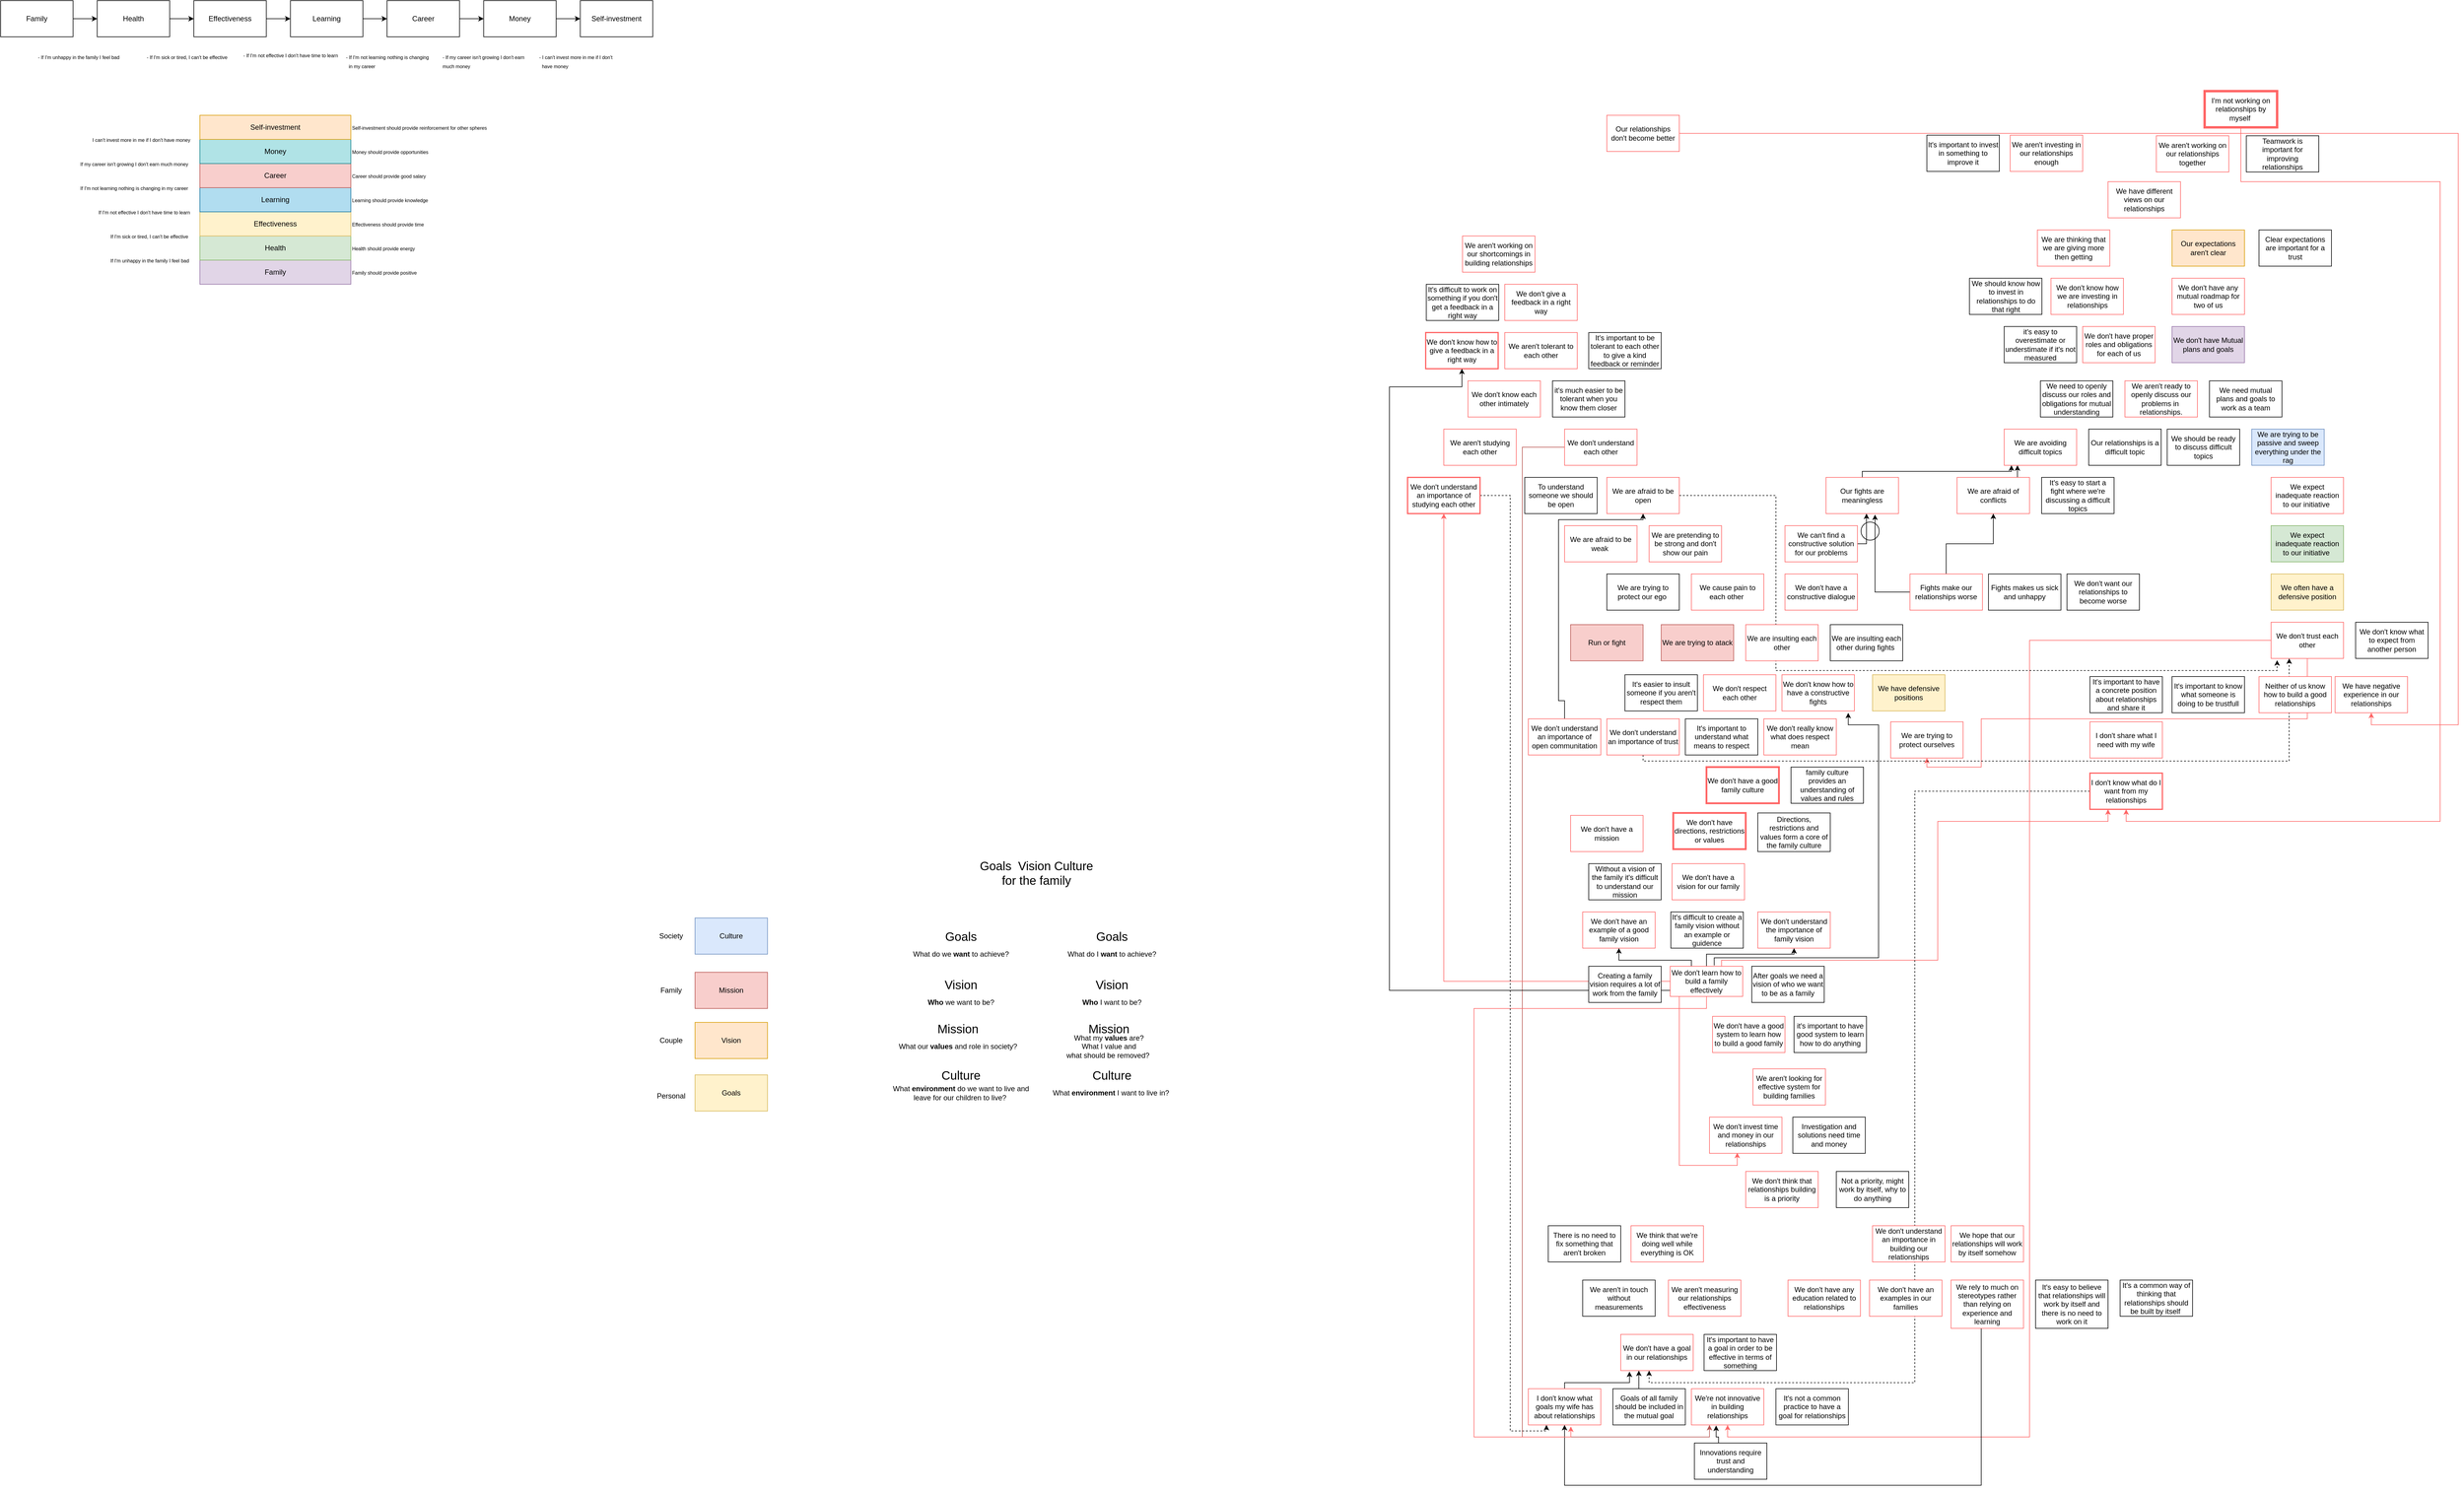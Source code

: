<mxfile version="14.3.0" type="github">
  <diagram id="DJ9-_ddOUYUHQFPEdcVO" name="Page-1">
    <mxGraphModel dx="813" dy="435" grid="1" gridSize="10" guides="1" tooltips="1" connect="1" arrows="1" fold="1" page="1" pageScale="1" pageWidth="850" pageHeight="1100" math="0" shadow="0">
      <root>
        <mxCell id="0" />
        <mxCell id="1" parent="0" />
        <mxCell id="LYr8p_JjXjSX1QbG3yEF-8" style="edgeStyle=orthogonalEdgeStyle;rounded=0;orthogonalLoop=1;jettySize=auto;html=1;entryX=0;entryY=0.5;entryDx=0;entryDy=0;" parent="1" source="LYr8p_JjXjSX1QbG3yEF-1" target="LYr8p_JjXjSX1QbG3yEF-2" edge="1">
          <mxGeometry relative="1" as="geometry" />
        </mxCell>
        <mxCell id="LYr8p_JjXjSX1QbG3yEF-1" value="Family" style="rounded=0;whiteSpace=wrap;html=1;" parent="1" vertex="1">
          <mxGeometry x="20" y="290" width="120" height="60" as="geometry" />
        </mxCell>
        <mxCell id="LYr8p_JjXjSX1QbG3yEF-9" style="edgeStyle=orthogonalEdgeStyle;rounded=0;orthogonalLoop=1;jettySize=auto;html=1;entryX=0;entryY=0.5;entryDx=0;entryDy=0;" parent="1" source="LYr8p_JjXjSX1QbG3yEF-2" target="LYr8p_JjXjSX1QbG3yEF-3" edge="1">
          <mxGeometry relative="1" as="geometry" />
        </mxCell>
        <mxCell id="LYr8p_JjXjSX1QbG3yEF-2" value="Health" style="rounded=0;whiteSpace=wrap;html=1;" parent="1" vertex="1">
          <mxGeometry x="180" y="290" width="120" height="60" as="geometry" />
        </mxCell>
        <mxCell id="LYr8p_JjXjSX1QbG3yEF-10" style="edgeStyle=orthogonalEdgeStyle;rounded=0;orthogonalLoop=1;jettySize=auto;html=1;entryX=0;entryY=0.5;entryDx=0;entryDy=0;" parent="1" source="LYr8p_JjXjSX1QbG3yEF-3" target="LYr8p_JjXjSX1QbG3yEF-4" edge="1">
          <mxGeometry relative="1" as="geometry" />
        </mxCell>
        <mxCell id="LYr8p_JjXjSX1QbG3yEF-3" value="Effectiveness" style="rounded=0;whiteSpace=wrap;html=1;" parent="1" vertex="1">
          <mxGeometry x="340" y="290" width="120" height="60" as="geometry" />
        </mxCell>
        <mxCell id="LYr8p_JjXjSX1QbG3yEF-11" style="edgeStyle=orthogonalEdgeStyle;rounded=0;orthogonalLoop=1;jettySize=auto;html=1;entryX=0;entryY=0.5;entryDx=0;entryDy=0;" parent="1" source="LYr8p_JjXjSX1QbG3yEF-4" target="LYr8p_JjXjSX1QbG3yEF-5" edge="1">
          <mxGeometry relative="1" as="geometry" />
        </mxCell>
        <mxCell id="LYr8p_JjXjSX1QbG3yEF-4" value="Learning" style="rounded=0;whiteSpace=wrap;html=1;" parent="1" vertex="1">
          <mxGeometry x="500" y="290" width="120" height="60" as="geometry" />
        </mxCell>
        <mxCell id="LYr8p_JjXjSX1QbG3yEF-12" style="edgeStyle=orthogonalEdgeStyle;rounded=0;orthogonalLoop=1;jettySize=auto;html=1;entryX=0;entryY=0.5;entryDx=0;entryDy=0;" parent="1" source="LYr8p_JjXjSX1QbG3yEF-5" target="LYr8p_JjXjSX1QbG3yEF-6" edge="1">
          <mxGeometry relative="1" as="geometry" />
        </mxCell>
        <mxCell id="LYr8p_JjXjSX1QbG3yEF-5" value="Career" style="rounded=0;whiteSpace=wrap;html=1;" parent="1" vertex="1">
          <mxGeometry x="660" y="290" width="120" height="60" as="geometry" />
        </mxCell>
        <mxCell id="LYr8p_JjXjSX1QbG3yEF-13" style="edgeStyle=orthogonalEdgeStyle;rounded=0;orthogonalLoop=1;jettySize=auto;html=1;entryX=0;entryY=0.5;entryDx=0;entryDy=0;" parent="1" source="LYr8p_JjXjSX1QbG3yEF-6" target="LYr8p_JjXjSX1QbG3yEF-7" edge="1">
          <mxGeometry relative="1" as="geometry" />
        </mxCell>
        <mxCell id="LYr8p_JjXjSX1QbG3yEF-6" value="Money" style="rounded=0;whiteSpace=wrap;html=1;" parent="1" vertex="1">
          <mxGeometry x="820" y="290" width="120" height="60" as="geometry" />
        </mxCell>
        <mxCell id="LYr8p_JjXjSX1QbG3yEF-7" value="Self-investment" style="rounded=0;whiteSpace=wrap;html=1;" parent="1" vertex="1">
          <mxGeometry x="980" y="290" width="120" height="60" as="geometry" />
        </mxCell>
        <mxCell id="LYr8p_JjXjSX1QbG3yEF-14" value="&lt;font style=&quot;font-size: 8px&quot;&gt;- If I&#39;m unhappy in the family I feel bad&lt;br&gt;&lt;br&gt;&lt;/font&gt;" style="text;html=1;align=left;verticalAlign=middle;resizable=0;points=[];autosize=1;" parent="1" vertex="1">
          <mxGeometry x="80" y="370" width="150" height="40" as="geometry" />
        </mxCell>
        <mxCell id="LYr8p_JjXjSX1QbG3yEF-15" value="&lt;font style=&quot;font-size: 8px&quot;&gt;- If I&#39;m sick or tired, I can&#39;t be effective&lt;br&gt;&lt;br&gt;&lt;/font&gt;" style="text;html=1;align=left;verticalAlign=middle;resizable=0;points=[];autosize=1;" parent="1" vertex="1">
          <mxGeometry x="260" y="370" width="150" height="40" as="geometry" />
        </mxCell>
        <mxCell id="LYr8p_JjXjSX1QbG3yEF-16" value="&lt;font style=&quot;font-size: 8px&quot;&gt;- If I&#39;m not effective I don&#39;t have time to learn&lt;br&gt;&lt;/font&gt;" style="text;html=1;align=left;verticalAlign=middle;resizable=0;points=[];autosize=1;" parent="1" vertex="1">
          <mxGeometry x="420" y="370" width="170" height="20" as="geometry" />
        </mxCell>
        <mxCell id="LYr8p_JjXjSX1QbG3yEF-17" value="&lt;font style=&quot;font-size: 8px&quot;&gt;- If I&#39;m not learning nothing is changing&lt;br&gt;&amp;nbsp; in my career&lt;br&gt;&lt;/font&gt;" style="text;html=1;align=left;verticalAlign=middle;resizable=0;points=[];autosize=1;" parent="1" vertex="1">
          <mxGeometry x="590" y="370" width="150" height="40" as="geometry" />
        </mxCell>
        <mxCell id="LYr8p_JjXjSX1QbG3yEF-18" value="&lt;font style=&quot;font-size: 8px&quot;&gt;- If my career isn&#39;t growing I don&#39;t earn&lt;br&gt;much money&lt;br&gt;&lt;/font&gt;" style="text;html=1;align=left;verticalAlign=middle;resizable=0;points=[];autosize=1;" parent="1" vertex="1">
          <mxGeometry x="750" y="370" width="150" height="40" as="geometry" />
        </mxCell>
        <mxCell id="LYr8p_JjXjSX1QbG3yEF-19" value="&lt;font style=&quot;font-size: 8px&quot;&gt;- I can&#39;t invest more in me if I don&#39;t &lt;br&gt;&amp;nbsp; have money&lt;br&gt;&lt;/font&gt;" style="text;html=1;align=left;verticalAlign=middle;resizable=0;points=[];autosize=1;" parent="1" vertex="1">
          <mxGeometry x="910" y="370" width="140" height="40" as="geometry" />
        </mxCell>
        <mxCell id="00tfdcvLLPrU-U2BGuaB-1" value="Family" style="rounded=0;whiteSpace=wrap;html=1;fillColor=#e1d5e7;strokeColor=#9673a6;" parent="1" vertex="1">
          <mxGeometry x="350" y="720" width="250" height="40" as="geometry" />
        </mxCell>
        <mxCell id="00tfdcvLLPrU-U2BGuaB-2" value="Health" style="rounded=0;whiteSpace=wrap;html=1;fillColor=#d5e8d4;strokeColor=#82b366;" parent="1" vertex="1">
          <mxGeometry x="350" y="680" width="250" height="40" as="geometry" />
        </mxCell>
        <mxCell id="00tfdcvLLPrU-U2BGuaB-3" value="Effectiveness" style="rounded=0;whiteSpace=wrap;html=1;fillColor=#fff2cc;strokeColor=#d6b656;" parent="1" vertex="1">
          <mxGeometry x="350" y="640" width="250" height="40" as="geometry" />
        </mxCell>
        <mxCell id="00tfdcvLLPrU-U2BGuaB-4" value="Learning" style="rounded=0;whiteSpace=wrap;html=1;fillColor=#b1ddf0;strokeColor=#10739e;" parent="1" vertex="1">
          <mxGeometry x="350" y="600" width="250" height="40" as="geometry" />
        </mxCell>
        <mxCell id="00tfdcvLLPrU-U2BGuaB-5" value="Career" style="rounded=0;whiteSpace=wrap;html=1;fillColor=#f8cecc;strokeColor=#b85450;" parent="1" vertex="1">
          <mxGeometry x="350" y="560" width="250" height="40" as="geometry" />
        </mxCell>
        <mxCell id="00tfdcvLLPrU-U2BGuaB-6" value="Money" style="rounded=0;whiteSpace=wrap;html=1;fillColor=#b0e3e6;strokeColor=#0e8088;" parent="1" vertex="1">
          <mxGeometry x="350" y="520" width="250" height="40" as="geometry" />
        </mxCell>
        <mxCell id="00tfdcvLLPrU-U2BGuaB-7" value="Self-investment" style="rounded=0;whiteSpace=wrap;html=1;fillColor=#ffe6cc;strokeColor=#d79b00;" parent="1" vertex="1">
          <mxGeometry x="350" y="480" width="250" height="40" as="geometry" />
        </mxCell>
        <mxCell id="00tfdcvLLPrU-U2BGuaB-8" value="&lt;font style=&quot;font-size: 8px&quot;&gt;Family should provide positive&lt;br&gt;&lt;/font&gt;" style="text;html=1;align=left;verticalAlign=middle;resizable=0;points=[];autosize=1;" parent="1" vertex="1">
          <mxGeometry x="600" y="730" width="120" height="20" as="geometry" />
        </mxCell>
        <mxCell id="00tfdcvLLPrU-U2BGuaB-10" value="&lt;font style=&quot;font-size: 8px&quot;&gt;Health should provide energy&lt;br&gt;&lt;/font&gt;" style="text;html=1;align=left;verticalAlign=middle;resizable=0;points=[];autosize=1;" parent="1" vertex="1">
          <mxGeometry x="600" y="690" width="120" height="20" as="geometry" />
        </mxCell>
        <mxCell id="00tfdcvLLPrU-U2BGuaB-11" value="&lt;font style=&quot;font-size: 8px&quot;&gt;Effectiveness should provide time&amp;nbsp;&lt;br&gt;&lt;/font&gt;" style="text;html=1;align=left;verticalAlign=middle;resizable=0;points=[];autosize=1;" parent="1" vertex="1">
          <mxGeometry x="600" y="650" width="140" height="20" as="geometry" />
        </mxCell>
        <mxCell id="00tfdcvLLPrU-U2BGuaB-12" value="&lt;font style=&quot;font-size: 8px&quot;&gt;Learning should provide knowledge&lt;br&gt;&lt;/font&gt;" style="text;html=1;align=left;verticalAlign=middle;resizable=0;points=[];autosize=1;" parent="1" vertex="1">
          <mxGeometry x="600" y="610" width="140" height="20" as="geometry" />
        </mxCell>
        <mxCell id="00tfdcvLLPrU-U2BGuaB-13" value="&lt;font style=&quot;font-size: 8px&quot;&gt;Career should provide good salary&lt;br&gt;&lt;/font&gt;" style="text;html=1;align=left;verticalAlign=middle;resizable=0;points=[];autosize=1;" parent="1" vertex="1">
          <mxGeometry x="600" y="570" width="140" height="20" as="geometry" />
        </mxCell>
        <mxCell id="00tfdcvLLPrU-U2BGuaB-14" value="&lt;font style=&quot;font-size: 8px&quot;&gt;Money should provide opportunities&lt;br&gt;&lt;/font&gt;" style="text;html=1;align=left;verticalAlign=middle;resizable=0;points=[];autosize=1;" parent="1" vertex="1">
          <mxGeometry x="600" y="530" width="140" height="20" as="geometry" />
        </mxCell>
        <mxCell id="00tfdcvLLPrU-U2BGuaB-15" value="&lt;font style=&quot;font-size: 8px&quot;&gt;Self-investment should provide reinforcement for other spheres&amp;nbsp;&lt;br&gt;&lt;/font&gt;" style="text;html=1;align=left;verticalAlign=middle;resizable=0;points=[];autosize=1;" parent="1" vertex="1">
          <mxGeometry x="600" y="490" width="240" height="20" as="geometry" />
        </mxCell>
        <mxCell id="00tfdcvLLPrU-U2BGuaB-16" value="We don&#39;t respect each other" style="rounded=0;whiteSpace=wrap;html=1;strokeColor=#FF6666;" parent="1" vertex="1">
          <mxGeometry x="2840" y="1407" width="120" height="60" as="geometry" />
        </mxCell>
        <mxCell id="3LwuBaPG_M0YYdpSXuYX-26" style="edgeStyle=orthogonalEdgeStyle;rounded=0;orthogonalLoop=1;jettySize=auto;html=1;entryX=0.5;entryY=1;entryDx=0;entryDy=0;fillColor=#f8cecc;strokeColor=#FF6666;" parent="1" source="00tfdcvLLPrU-U2BGuaB-17" target="3LwuBaPG_M0YYdpSXuYX-16" edge="1">
          <mxGeometry relative="1" as="geometry">
            <Array as="points">
              <mxPoint x="3380" y="1350" />
              <mxPoint x="3380" y="2670" />
              <mxPoint x="2880" y="2670" />
            </Array>
          </mxGeometry>
        </mxCell>
        <mxCell id="Hi7dQYCk58TvH-89NMs--8" style="edgeStyle=orthogonalEdgeStyle;rounded=0;orthogonalLoop=1;jettySize=auto;html=1;entryX=0.5;entryY=1;entryDx=0;entryDy=0;strokeColor=#FF6666;" parent="1" source="00tfdcvLLPrU-U2BGuaB-17" target="Hi7dQYCk58TvH-89NMs--6" edge="1">
          <mxGeometry relative="1" as="geometry">
            <Array as="points">
              <mxPoint x="3840" y="1480" />
              <mxPoint x="3300" y="1480" />
              <mxPoint x="3300" y="1560" />
              <mxPoint x="3210" y="1560" />
            </Array>
          </mxGeometry>
        </mxCell>
        <mxCell id="00tfdcvLLPrU-U2BGuaB-17" value="We don&#39;t trust each other" style="rounded=0;whiteSpace=wrap;html=1;strokeColor=#FF6666;" parent="1" vertex="1">
          <mxGeometry x="3780" y="1320" width="120" height="60" as="geometry" />
        </mxCell>
        <mxCell id="3LwuBaPG_M0YYdpSXuYX-29" style="edgeStyle=orthogonalEdgeStyle;rounded=0;orthogonalLoop=1;jettySize=auto;html=1;entryX=0.25;entryY=1;entryDx=0;entryDy=0;exitX=0;exitY=0.5;exitDx=0;exitDy=0;fillColor=#f8cecc;strokeColor=#b85450;" parent="1" source="00tfdcvLLPrU-U2BGuaB-18" target="3LwuBaPG_M0YYdpSXuYX-16" edge="1">
          <mxGeometry relative="1" as="geometry">
            <Array as="points">
              <mxPoint x="2540" y="1030" />
              <mxPoint x="2540" y="2670" />
              <mxPoint x="2850" y="2670" />
            </Array>
          </mxGeometry>
        </mxCell>
        <mxCell id="00tfdcvLLPrU-U2BGuaB-18" value="We don&#39;t understand each other" style="rounded=0;whiteSpace=wrap;html=1;strokeColor=#FF6666;" parent="1" vertex="1">
          <mxGeometry x="2610" y="1000" width="120" height="60" as="geometry" />
        </mxCell>
        <mxCell id="00tfdcvLLPrU-U2BGuaB-19" value="We don&#39;t know each other intimately" style="rounded=0;whiteSpace=wrap;html=1;strokeColor=#FF6666;" parent="1" vertex="1">
          <mxGeometry x="2450" y="920" width="120" height="60" as="geometry" />
        </mxCell>
        <mxCell id="00tfdcvLLPrU-U2BGuaB-21" value="We aren&#39;t tolerant to each other" style="rounded=0;whiteSpace=wrap;html=1;strokeColor=#FF6666;" parent="1" vertex="1">
          <mxGeometry x="2511" y="840" width="120" height="60" as="geometry" />
        </mxCell>
        <mxCell id="00tfdcvLLPrU-U2BGuaB-22" value="We don&#39;t give a feedback in a right way" style="rounded=0;whiteSpace=wrap;html=1;strokeColor=#FF6666;" parent="1" vertex="1">
          <mxGeometry x="2511" y="760" width="120" height="60" as="geometry" />
        </mxCell>
        <mxCell id="00tfdcvLLPrU-U2BGuaB-23" value="We aren&#39;t working on our shortcomings in building relationships" style="rounded=0;whiteSpace=wrap;html=1;strokeColor=#FF6666;" parent="1" vertex="1">
          <mxGeometry x="2441" y="680" width="120" height="60" as="geometry" />
        </mxCell>
        <mxCell id="00tfdcvLLPrU-U2BGuaB-24" value="We aren&#39;t working on our relationships together " style="rounded=0;whiteSpace=wrap;html=1;strokeColor=#FF6666;" parent="1" vertex="1">
          <mxGeometry x="3590" y="514" width="120" height="60" as="geometry" />
        </mxCell>
        <mxCell id="00tfdcvLLPrU-U2BGuaB-25" value="We don&#39;t have proper roles and obligations for each of us " style="rounded=0;whiteSpace=wrap;html=1;strokeColor=#FF6666;" parent="1" vertex="1">
          <mxGeometry x="3468" y="830" width="120" height="60" as="geometry" />
        </mxCell>
        <mxCell id="00tfdcvLLPrU-U2BGuaB-26" value="We are thinking that we are giving more then getting " style="rounded=0;whiteSpace=wrap;html=1;strokeColor=#FF6666;" parent="1" vertex="1">
          <mxGeometry x="3393" y="670" width="120" height="60" as="geometry" />
        </mxCell>
        <mxCell id="00tfdcvLLPrU-U2BGuaB-27" value="We don&#39;t know how we are investing in relationships" style="rounded=0;whiteSpace=wrap;html=1;strokeColor=#FF6666;" parent="1" vertex="1">
          <mxGeometry x="3415.5" y="750" width="120" height="60" as="geometry" />
        </mxCell>
        <mxCell id="00tfdcvLLPrU-U2BGuaB-28" value="We often have a defensive position " style="rounded=0;whiteSpace=wrap;html=1;strokeColor=#d6b656;fillColor=#fff2cc;" parent="1" vertex="1">
          <mxGeometry x="3780" y="1240" width="120" height="60" as="geometry" />
        </mxCell>
        <mxCell id="00tfdcvLLPrU-U2BGuaB-29" value="We don&#39;t have Mutual plans and goals " style="rounded=0;whiteSpace=wrap;html=1;strokeColor=#9673a6;fillColor=#e1d5e7;" parent="1" vertex="1">
          <mxGeometry x="3616" y="830" width="120" height="60" as="geometry" />
        </mxCell>
        <mxCell id="00tfdcvLLPrU-U2BGuaB-30" value="We don&#39;t have any mutual roadmap for two of us " style="rounded=0;whiteSpace=wrap;html=1;strokeColor=#FF6666;" parent="1" vertex="1">
          <mxGeometry x="3616" y="750" width="120" height="60" as="geometry" />
        </mxCell>
        <mxCell id="00tfdcvLLPrU-U2BGuaB-31" value="Our expectations aren&#39;t clear " style="rounded=0;whiteSpace=wrap;html=1;strokeColor=#d79b00;fillColor=#ffe6cc;" parent="1" vertex="1">
          <mxGeometry x="3616" y="670" width="120" height="60" as="geometry" />
        </mxCell>
        <mxCell id="Hi7dQYCk58TvH-89NMs--22" style="edgeStyle=orthogonalEdgeStyle;rounded=0;orthogonalLoop=1;jettySize=auto;html=1;entryX=0.5;entryY=1;entryDx=0;entryDy=0;strokeColor=#000000;" parent="1" source="00tfdcvLLPrU-U2BGuaB-32" target="3LwuBaPG_M0YYdpSXuYX-33" edge="1">
          <mxGeometry relative="1" as="geometry">
            <Array as="points">
              <mxPoint x="3300" y="2750" />
              <mxPoint x="2610" y="2750" />
            </Array>
          </mxGeometry>
        </mxCell>
        <mxCell id="00tfdcvLLPrU-U2BGuaB-32" value="We rely to much on stereotypes rather than relying on experience and learning " style="rounded=0;whiteSpace=wrap;html=1;strokeColor=#FF6666;" parent="1" vertex="1">
          <mxGeometry x="3250" y="2410" width="120" height="80" as="geometry" />
        </mxCell>
        <mxCell id="00tfdcvLLPrU-U2BGuaB-33" value="We have different views on our relationships " style="rounded=0;whiteSpace=wrap;html=1;strokeColor=#FF6666;" parent="1" vertex="1">
          <mxGeometry x="3510" y="590" width="120" height="60" as="geometry" />
        </mxCell>
        <mxCell id="00tfdcvLLPrU-U2BGuaB-34" value="We aren&#39;t ready to openly discuss our problems in&amp;nbsp; relationships.  " style="rounded=0;whiteSpace=wrap;html=1;strokeColor=#FF6666;" parent="1" vertex="1">
          <mxGeometry x="3538" y="920" width="120" height="60" as="geometry" />
        </mxCell>
        <mxCell id="T9ISC0xVuCYEU8GKYNPe-2" value="it&#39;s easy to overestimate or understimate if it&#39;s not measured" style="rounded=0;whiteSpace=wrap;html=1;" parent="1" vertex="1">
          <mxGeometry x="3338" y="830" width="120" height="60" as="geometry" />
        </mxCell>
        <mxCell id="sOV_pKNVG9P2FTH4Zfgg-1" value="It&#39;s important to be tolerant to each other to give a kind feedback or reminder" style="rounded=0;whiteSpace=wrap;html=1;" parent="1" vertex="1">
          <mxGeometry x="2650" y="840" width="120" height="60" as="geometry" />
        </mxCell>
        <mxCell id="sOV_pKNVG9P2FTH4Zfgg-2" value="We don&#39;t know how to give a feedback in a right way" style="rounded=0;whiteSpace=wrap;html=1;strokeColor=#FF6666;strokeWidth=2;" parent="1" vertex="1">
          <mxGeometry x="2380" y="840" width="120" height="60" as="geometry" />
        </mxCell>
        <mxCell id="sOV_pKNVG9P2FTH4Zfgg-3" value="It&#39;s difficult to work on something if you don&#39;t get a feedback in a right way" style="rounded=0;whiteSpace=wrap;html=1;" parent="1" vertex="1">
          <mxGeometry x="2381" y="760" width="120" height="60" as="geometry" />
        </mxCell>
        <mxCell id="vEPXqQitPNpgmS91bXZF-15" style="edgeStyle=orthogonalEdgeStyle;rounded=0;orthogonalLoop=1;jettySize=auto;html=1;entryX=0.5;entryY=1;entryDx=0;entryDy=0;fillColor=#f8cecc;strokeColor=#FF6666;" parent="1" source="sOV_pKNVG9P2FTH4Zfgg-4" target="vEPXqQitPNpgmS91bXZF-14" edge="1">
          <mxGeometry relative="1" as="geometry" />
        </mxCell>
        <mxCell id="vEPXqQitPNpgmS91bXZF-16" style="edgeStyle=orthogonalEdgeStyle;rounded=0;orthogonalLoop=1;jettySize=auto;html=1;entryX=0.5;entryY=1;entryDx=0;entryDy=0;fillColor=#f8cecc;" parent="1" source="sOV_pKNVG9P2FTH4Zfgg-4" target="sOV_pKNVG9P2FTH4Zfgg-2" edge="1">
          <mxGeometry relative="1" as="geometry">
            <Array as="points">
              <mxPoint x="2320" y="1930" />
              <mxPoint x="2320" y="930" />
              <mxPoint x="2440" y="930" />
            </Array>
          </mxGeometry>
        </mxCell>
        <mxCell id="Bc-SZ7N8A4xLQ5Tqbq3g-6" style="edgeStyle=orthogonalEdgeStyle;rounded=0;orthogonalLoop=1;jettySize=auto;html=1;entryX=0.25;entryY=1;entryDx=0;entryDy=0;strokeColor=#FF6666;" parent="1" source="sOV_pKNVG9P2FTH4Zfgg-4" target="3LwuBaPG_M0YYdpSXuYX-21" edge="1">
          <mxGeometry relative="1" as="geometry">
            <Array as="points">
              <mxPoint x="2870" y="1880" />
              <mxPoint x="3228" y="1880" />
              <mxPoint x="3228" y="1650" />
              <mxPoint x="3510" y="1650" />
            </Array>
          </mxGeometry>
        </mxCell>
        <mxCell id="Bc-SZ7N8A4xLQ5Tqbq3g-9" style="edgeStyle=orthogonalEdgeStyle;rounded=0;orthogonalLoop=1;jettySize=auto;html=1;entryX=0.5;entryY=1;entryDx=0;entryDy=0;" parent="1" source="sOV_pKNVG9P2FTH4Zfgg-4" target="vEPXqQitPNpgmS91bXZF-9" edge="1">
          <mxGeometry relative="1" as="geometry">
            <Array as="points">
              <mxPoint x="2820" y="1880" />
              <mxPoint x="2700" y="1880" />
            </Array>
          </mxGeometry>
        </mxCell>
        <mxCell id="Bc-SZ7N8A4xLQ5Tqbq3g-10" style="edgeStyle=orthogonalEdgeStyle;rounded=0;orthogonalLoop=1;jettySize=auto;html=1;" parent="1" source="sOV_pKNVG9P2FTH4Zfgg-4" target="vEPXqQitPNpgmS91bXZF-20" edge="1">
          <mxGeometry relative="1" as="geometry">
            <Array as="points">
              <mxPoint x="2845" y="1870" />
              <mxPoint x="2990" y="1870" />
            </Array>
          </mxGeometry>
        </mxCell>
        <mxCell id="Hi7dQYCk58TvH-89NMs--4" style="edgeStyle=orthogonalEdgeStyle;rounded=0;orthogonalLoop=1;jettySize=auto;html=1;exitX=0.607;exitY=-0.028;exitDx=0;exitDy=0;exitPerimeter=0;entryX=0.915;entryY=1.053;entryDx=0;entryDy=0;entryPerimeter=0;fillColor=#f8cecc;" parent="1" source="sOV_pKNVG9P2FTH4Zfgg-4" target="Hi7dQYCk58TvH-89NMs--3" edge="1">
          <mxGeometry relative="1" as="geometry">
            <mxPoint x="2845" y="1886" as="sourcePoint" />
            <mxPoint x="3080" y="1463" as="targetPoint" />
            <Array as="points">
              <mxPoint x="2858" y="1876" />
              <mxPoint x="3130" y="1876" />
              <mxPoint x="3130" y="1490" />
              <mxPoint x="3080" y="1490" />
            </Array>
          </mxGeometry>
        </mxCell>
        <mxCell id="Hi7dQYCk58TvH-89NMs--23" style="edgeStyle=orthogonalEdgeStyle;rounded=0;orthogonalLoop=1;jettySize=auto;html=1;entryX=0.587;entryY=1.043;entryDx=0;entryDy=0;strokeColor=#FF6666;entryPerimeter=0;" parent="1" source="sOV_pKNVG9P2FTH4Zfgg-4" target="3LwuBaPG_M0YYdpSXuYX-33" edge="1">
          <mxGeometry relative="1" as="geometry">
            <Array as="points">
              <mxPoint x="2845" y="1960" />
              <mxPoint x="2460" y="1960" />
              <mxPoint x="2460" y="2670" />
              <mxPoint x="2620" y="2670" />
            </Array>
          </mxGeometry>
        </mxCell>
        <mxCell id="Hi7dQYCk58TvH-89NMs--33" style="edgeStyle=orthogonalEdgeStyle;rounded=0;orthogonalLoop=1;jettySize=auto;html=1;entryX=0.383;entryY=0.983;entryDx=0;entryDy=0;entryPerimeter=0;strokeColor=#FF6666;" parent="1" source="sOV_pKNVG9P2FTH4Zfgg-4" target="3LwuBaPG_M0YYdpSXuYX-3" edge="1">
          <mxGeometry relative="1" as="geometry">
            <Array as="points">
              <mxPoint x="2800" y="2220" />
              <mxPoint x="2896" y="2220" />
            </Array>
          </mxGeometry>
        </mxCell>
        <mxCell id="sOV_pKNVG9P2FTH4Zfgg-4" value="We don&#39;t learn how to build a family effectively" style="rounded=0;whiteSpace=wrap;html=1;strokeColor=#FF6666;" parent="1" vertex="1">
          <mxGeometry x="2785" y="1890" width="120" height="50" as="geometry" />
        </mxCell>
        <mxCell id="sOV_pKNVG9P2FTH4Zfgg-5" value="We don&#39;t have a good system to learn how to build a good family" style="rounded=0;whiteSpace=wrap;html=1;strokeColor=#FF6666;" parent="1" vertex="1">
          <mxGeometry x="2855" y="1973" width="120" height="60" as="geometry" />
        </mxCell>
        <mxCell id="sOV_pKNVG9P2FTH4Zfgg-6" value="it&#39;s important to have good system to learn how to do anything" style="rounded=0;whiteSpace=wrap;html=1;" parent="1" vertex="1">
          <mxGeometry x="2990" y="1973" width="120" height="60" as="geometry" />
        </mxCell>
        <mxCell id="sOV_pKNVG9P2FTH4Zfgg-7" value="We have negative experience in our relationships" style="rounded=0;whiteSpace=wrap;html=1;strokeColor=#FF6666;" parent="1" vertex="1">
          <mxGeometry x="3886" y="1410" width="120" height="60" as="geometry" />
        </mxCell>
        <mxCell id="sOV_pKNVG9P2FTH4Zfgg-8" value="&lt;font style=&quot;font-size: 8px&quot;&gt;If I&#39;m unhappy in the family I feel bad&lt;br&gt;&lt;/font&gt;" style="text;html=1;align=left;verticalAlign=middle;resizable=0;points=[];autosize=1;" parent="1" vertex="1">
          <mxGeometry x="200" y="710" width="150" height="20" as="geometry" />
        </mxCell>
        <mxCell id="sOV_pKNVG9P2FTH4Zfgg-9" value="&lt;font style=&quot;font-size: 8px&quot;&gt;If I&#39;m sick or tired, I can&#39;t be effective&lt;br&gt;&lt;/font&gt;" style="text;html=1;align=left;verticalAlign=middle;resizable=0;points=[];autosize=1;" parent="1" vertex="1">
          <mxGeometry x="200" y="670" width="140" height="20" as="geometry" />
        </mxCell>
        <mxCell id="sOV_pKNVG9P2FTH4Zfgg-10" value="&lt;font style=&quot;font-size: 8px&quot;&gt;If I&#39;m not effective I don&#39;t have time to learn&lt;br&gt;&lt;/font&gt;" style="text;html=1;align=left;verticalAlign=middle;resizable=0;points=[];autosize=1;" parent="1" vertex="1">
          <mxGeometry x="180" y="630" width="170" height="20" as="geometry" />
        </mxCell>
        <mxCell id="sOV_pKNVG9P2FTH4Zfgg-11" value="&lt;font style=&quot;font-size: 8px&quot;&gt;If I&#39;m not learning nothing is changing in my career&lt;br&gt;&lt;/font&gt;" style="text;html=1;align=left;verticalAlign=middle;resizable=0;points=[];autosize=1;" parent="1" vertex="1">
          <mxGeometry x="150" y="590" width="190" height="20" as="geometry" />
        </mxCell>
        <mxCell id="sOV_pKNVG9P2FTH4Zfgg-12" value="&lt;font style=&quot;font-size: 8px&quot;&gt;If my career isn&#39;t growing I don&#39;t earn much money&lt;br&gt;&lt;/font&gt;" style="text;html=1;align=left;verticalAlign=middle;resizable=0;points=[];autosize=1;" parent="1" vertex="1">
          <mxGeometry x="150" y="550" width="190" height="20" as="geometry" />
        </mxCell>
        <mxCell id="sOV_pKNVG9P2FTH4Zfgg-13" value="&lt;font style=&quot;font-size: 8px&quot;&gt;I can&#39;t invest more in me if I don&#39;t&amp;nbsp;have money&lt;br&gt;&lt;/font&gt;" style="text;html=1;align=left;verticalAlign=middle;resizable=0;points=[];autosize=1;" parent="1" vertex="1">
          <mxGeometry x="170" y="510" width="180" height="20" as="geometry" />
        </mxCell>
        <mxCell id="Zmv7tB-Ae4RG4BNqRWOU-2" value="We aren&#39;t investing in our relationships enough" style="rounded=0;whiteSpace=wrap;html=1;strokeColor=#FF6666;" parent="1" vertex="1">
          <mxGeometry x="3348" y="513" width="120" height="60" as="geometry" />
        </mxCell>
        <mxCell id="Zmv7tB-Ae4RG4BNqRWOU-3" value="We should know how to invest in relationships to do that right" style="rounded=0;whiteSpace=wrap;html=1;" parent="1" vertex="1">
          <mxGeometry x="3280.5" y="750" width="120" height="60" as="geometry" />
        </mxCell>
        <mxCell id="Zmv7tB-Ae4RG4BNqRWOU-4" value="It&#39;s easier to insult someone if you aren&#39;t respect them" style="rounded=0;whiteSpace=wrap;html=1;" parent="1" vertex="1">
          <mxGeometry x="2710" y="1407" width="120" height="60" as="geometry" />
        </mxCell>
        <mxCell id="Zmv7tB-Ae4RG4BNqRWOU-5" value="We don&#39;t know what to expect from another person" style="rounded=0;whiteSpace=wrap;html=1;" parent="1" vertex="1">
          <mxGeometry x="3920" y="1320" width="120" height="60" as="geometry" />
        </mxCell>
        <mxCell id="Zmv7tB-Ae4RG4BNqRWOU-6" value="We expect inadequate reaction to our initiative&amp;nbsp;" style="rounded=0;whiteSpace=wrap;html=1;strokeColor=#FF6666;" parent="1" vertex="1">
          <mxGeometry x="3780" y="1080" width="120" height="60" as="geometry" />
        </mxCell>
        <mxCell id="Zmv7tB-Ae4RG4BNqRWOU-7" value="We are trying to be passive and sweep everything under the rag" style="rounded=0;whiteSpace=wrap;html=1;strokeColor=#6c8ebf;fillColor=#dae8fc;" parent="1" vertex="1">
          <mxGeometry x="3748" y="1000" width="120" height="60" as="geometry" />
        </mxCell>
        <mxCell id="Hi7dQYCk58TvH-89NMs--19" style="edgeStyle=orthogonalEdgeStyle;rounded=0;orthogonalLoop=1;jettySize=auto;html=1;strokeColor=#000000;" parent="1" source="Zmv7tB-Ae4RG4BNqRWOU-8" edge="1">
          <mxGeometry relative="1" as="geometry">
            <mxPoint x="3360" y="1060" as="targetPoint" />
            <Array as="points">
              <mxPoint x="3360" y="1060" />
            </Array>
          </mxGeometry>
        </mxCell>
        <mxCell id="Zmv7tB-Ae4RG4BNqRWOU-8" value="We are afraid of conflicts" style="rounded=0;whiteSpace=wrap;html=1;strokeColor=#FF6666;" parent="1" vertex="1">
          <mxGeometry x="3260" y="1080" width="120" height="60" as="geometry" />
        </mxCell>
        <mxCell id="Zmv7tB-Ae4RG4BNqRWOU-9" value="We are avoiding difficult topics" style="rounded=0;whiteSpace=wrap;html=1;strokeColor=#FF6666;" parent="1" vertex="1">
          <mxGeometry x="3338" y="1000" width="120" height="60" as="geometry" />
        </mxCell>
        <mxCell id="Hi7dQYCk58TvH-89NMs--14" style="edgeStyle=orthogonalEdgeStyle;rounded=0;orthogonalLoop=1;jettySize=auto;html=1;entryX=0.676;entryY=1.028;entryDx=0;entryDy=0;entryPerimeter=0;" parent="1" source="Zmv7tB-Ae4RG4BNqRWOU-10" target="Hi7dQYCk58TvH-89NMs--13" edge="1">
          <mxGeometry relative="1" as="geometry" />
        </mxCell>
        <mxCell id="Hi7dQYCk58TvH-89NMs--17" style="edgeStyle=orthogonalEdgeStyle;rounded=0;orthogonalLoop=1;jettySize=auto;html=1;entryX=0.5;entryY=1;entryDx=0;entryDy=0;" parent="1" source="Zmv7tB-Ae4RG4BNqRWOU-10" target="Zmv7tB-Ae4RG4BNqRWOU-8" edge="1">
          <mxGeometry relative="1" as="geometry" />
        </mxCell>
        <mxCell id="Zmv7tB-Ae4RG4BNqRWOU-10" value="Fights make our relationships worse" style="rounded=0;whiteSpace=wrap;html=1;strokeColor=#FF6666;" parent="1" vertex="1">
          <mxGeometry x="3182" y="1240" width="120" height="60" as="geometry" />
        </mxCell>
        <mxCell id="Zmv7tB-Ae4RG4BNqRWOU-11" value="We are insulting each other during fights&amp;nbsp;" style="rounded=0;whiteSpace=wrap;html=1;" parent="1" vertex="1">
          <mxGeometry x="3050" y="1324" width="120" height="60" as="geometry" />
        </mxCell>
        <mxCell id="Zmv7tB-Ae4RG4BNqRWOU-12" value="We don&#39;t want our relationships to become worse" style="rounded=0;whiteSpace=wrap;html=1;" parent="1" vertex="1">
          <mxGeometry x="3442" y="1240" width="120" height="60" as="geometry" />
        </mxCell>
        <mxCell id="Zmv7tB-Ae4RG4BNqRWOU-13" value="Fights makes us sick and unhappy" style="rounded=0;whiteSpace=wrap;html=1;" parent="1" vertex="1">
          <mxGeometry x="3312" y="1240" width="120" height="60" as="geometry" />
        </mxCell>
        <mxCell id="Zmv7tB-Ae4RG4BNqRWOU-14" value="It&#39;s easy to start a fight where we&#39;re discussing a difficult topics" style="rounded=0;whiteSpace=wrap;html=1;" parent="1" vertex="1">
          <mxGeometry x="3400" y="1080" width="120" height="60" as="geometry" />
        </mxCell>
        <mxCell id="Zmv7tB-Ae4RG4BNqRWOU-15" value="We should be ready to discuss difficult topics" style="rounded=0;whiteSpace=wrap;html=1;" parent="1" vertex="1">
          <mxGeometry x="3608" y="1000" width="120" height="60" as="geometry" />
        </mxCell>
        <mxCell id="Zmv7tB-Ae4RG4BNqRWOU-16" value="Our relationships is a difficult topic" style="rounded=0;whiteSpace=wrap;html=1;" parent="1" vertex="1">
          <mxGeometry x="3478" y="1000" width="120" height="60" as="geometry" />
        </mxCell>
        <mxCell id="Zmv7tB-Ae4RG4BNqRWOU-17" value="We need to openly discuss our roles and obligations for mutual understanding" style="rounded=0;whiteSpace=wrap;html=1;" parent="1" vertex="1">
          <mxGeometry x="3398" y="920" width="120" height="60" as="geometry" />
        </mxCell>
        <mxCell id="Zmv7tB-Ae4RG4BNqRWOU-18" value="We need mutual plans and goals to work as a team" style="rounded=0;whiteSpace=wrap;html=1;" parent="1" vertex="1">
          <mxGeometry x="3678" y="920" width="120" height="60" as="geometry" />
        </mxCell>
        <mxCell id="3LwuBaPG_M0YYdpSXuYX-25" style="edgeStyle=orthogonalEdgeStyle;rounded=0;orthogonalLoop=1;jettySize=auto;html=1;fillColor=#f8cecc;dashed=1;" parent="1" source="Zmv7tB-Ae4RG4BNqRWOU-19" edge="1">
          <mxGeometry relative="1" as="geometry">
            <Array as="points">
              <mxPoint x="2960" y="1110" />
              <mxPoint x="2960" y="1400" />
              <mxPoint x="3790" y="1400" />
              <mxPoint x="3790" y="1383" />
            </Array>
            <mxPoint x="3790" y="1383" as="targetPoint" />
          </mxGeometry>
        </mxCell>
        <mxCell id="Zmv7tB-Ae4RG4BNqRWOU-19" value="We are afraid to be open" style="rounded=0;whiteSpace=wrap;html=1;strokeColor=#FF6666;" parent="1" vertex="1">
          <mxGeometry x="2680" y="1080" width="120" height="60" as="geometry" />
        </mxCell>
        <mxCell id="Zmv7tB-Ae4RG4BNqRWOU-20" value="We are afraid to be weak&amp;nbsp;" style="rounded=0;whiteSpace=wrap;html=1;strokeColor=#FF6666;" parent="1" vertex="1">
          <mxGeometry x="2610" y="1160" width="120" height="60" as="geometry" />
        </mxCell>
        <mxCell id="Zmv7tB-Ae4RG4BNqRWOU-21" value="We cause pain to each other&amp;nbsp;" style="rounded=0;whiteSpace=wrap;html=1;strokeColor=#FF6666;" parent="1" vertex="1">
          <mxGeometry x="2820" y="1240" width="120" height="60" as="geometry" />
        </mxCell>
        <mxCell id="Zmv7tB-Ae4RG4BNqRWOU-22" value="We are pretending to be strong and don&#39;t show our pain" style="rounded=0;whiteSpace=wrap;html=1;strokeColor=#FF6666;" parent="1" vertex="1">
          <mxGeometry x="2750" y="1160" width="120" height="60" as="geometry" />
        </mxCell>
        <mxCell id="Zmv7tB-Ae4RG4BNqRWOU-23" value="We are trying to protect our ego&amp;nbsp;" style="rounded=0;whiteSpace=wrap;html=1;" parent="1" vertex="1">
          <mxGeometry x="2680" y="1240" width="120" height="60" as="geometry" />
        </mxCell>
        <mxCell id="Zmv7tB-Ae4RG4BNqRWOU-24" value="To understand someone we should be open" style="rounded=0;whiteSpace=wrap;html=1;" parent="1" vertex="1">
          <mxGeometry x="2544" y="1080" width="120" height="60" as="geometry" />
        </mxCell>
        <mxCell id="vEPXqQitPNpgmS91bXZF-5" style="edgeStyle=orthogonalEdgeStyle;rounded=0;orthogonalLoop=1;jettySize=auto;html=1;entryX=0.5;entryY=1;entryDx=0;entryDy=0;fillColor=#f8cecc;strokeColor=#FF6666;" parent="1" source="vEPXqQitPNpgmS91bXZF-1" target="sOV_pKNVG9P2FTH4Zfgg-7" edge="1">
          <mxGeometry relative="1" as="geometry">
            <Array as="points">
              <mxPoint x="4090" y="510" />
              <mxPoint x="4090" y="1490" />
              <mxPoint x="3946" y="1490" />
            </Array>
          </mxGeometry>
        </mxCell>
        <mxCell id="vEPXqQitPNpgmS91bXZF-1" value="Our relationships don&#39;t become better" style="rounded=0;whiteSpace=wrap;html=1;strokeColor=#FF6666;" parent="1" vertex="1">
          <mxGeometry x="2680" y="480" width="120" height="60" as="geometry" />
        </mxCell>
        <mxCell id="vEPXqQitPNpgmS91bXZF-2" value="It&#39;s important to invest in something to improve it" style="rounded=0;whiteSpace=wrap;html=1;" parent="1" vertex="1">
          <mxGeometry x="3210" y="513" width="120" height="60" as="geometry" />
        </mxCell>
        <mxCell id="vEPXqQitPNpgmS91bXZF-3" value="Teamwork is important for improving relationships" style="rounded=0;whiteSpace=wrap;html=1;" parent="1" vertex="1">
          <mxGeometry x="3739" y="514" width="120" height="60" as="geometry" />
        </mxCell>
        <mxCell id="vEPXqQitPNpgmS91bXZF-4" value="We don&#39;t really know what does respect mean" style="rounded=0;whiteSpace=wrap;html=1;strokeColor=#FF6666;" parent="1" vertex="1">
          <mxGeometry x="2940" y="1480" width="120" height="60" as="geometry" />
        </mxCell>
        <mxCell id="vEPXqQitPNpgmS91bXZF-6" value="We don&#39;t have a good family culture" style="rounded=0;whiteSpace=wrap;html=1;strokeColor=#FF6666;strokeWidth=3;" parent="1" vertex="1">
          <mxGeometry x="2845" y="1560" width="120" height="60" as="geometry" />
        </mxCell>
        <mxCell id="vEPXqQitPNpgmS91bXZF-7" value="family culture provides an understanding of values and rules" style="rounded=0;whiteSpace=wrap;html=1;" parent="1" vertex="1">
          <mxGeometry x="2985" y="1560" width="120" height="60" as="geometry" />
        </mxCell>
        <mxCell id="vEPXqQitPNpgmS91bXZF-8" value="It&#39;s important to understand what means to respect" style="rounded=0;whiteSpace=wrap;html=1;" parent="1" vertex="1">
          <mxGeometry x="2810" y="1480" width="120" height="60" as="geometry" />
        </mxCell>
        <mxCell id="vEPXqQitPNpgmS91bXZF-9" value="We don&#39;t have an example of a good family vision" style="rounded=0;whiteSpace=wrap;html=1;strokeColor=#FF6666;strokeWidth=1;" parent="1" vertex="1">
          <mxGeometry x="2640" y="1800" width="120" height="60" as="geometry" />
        </mxCell>
        <mxCell id="vEPXqQitPNpgmS91bXZF-10" value="It&#39;s difficult to create a family vision without an example or guidence" style="rounded=0;whiteSpace=wrap;html=1;" parent="1" vertex="1">
          <mxGeometry x="2786" y="1800" width="120" height="60" as="geometry" />
        </mxCell>
        <mxCell id="vEPXqQitPNpgmS91bXZF-11" value="Directions, restrictions and values form a core of the family culture" style="rounded=0;whiteSpace=wrap;html=1;" parent="1" vertex="1">
          <mxGeometry x="2930" y="1636" width="120" height="64" as="geometry" />
        </mxCell>
        <mxCell id="vEPXqQitPNpgmS91bXZF-12" value="We don&#39;t have a vision for our family" style="rounded=0;whiteSpace=wrap;html=1;strokeColor=#FF6666;" parent="1" vertex="1">
          <mxGeometry x="2788" y="1720" width="120" height="60" as="geometry" />
        </mxCell>
        <mxCell id="vEPXqQitPNpgmS91bXZF-13" value="We aren&#39;t studying each other" style="rounded=0;whiteSpace=wrap;html=1;strokeColor=#FF6666;" parent="1" vertex="1">
          <mxGeometry x="2410" y="1000" width="120" height="60" as="geometry" />
        </mxCell>
        <mxCell id="3LwuBaPG_M0YYdpSXuYX-35" style="edgeStyle=orthogonalEdgeStyle;rounded=0;orthogonalLoop=1;jettySize=auto;html=1;entryX=0.25;entryY=1;entryDx=0;entryDy=0;dashed=1;" parent="1" source="vEPXqQitPNpgmS91bXZF-14" target="3LwuBaPG_M0YYdpSXuYX-33" edge="1">
          <mxGeometry relative="1" as="geometry">
            <Array as="points">
              <mxPoint x="2520" y="1110" />
              <mxPoint x="2520" y="2660" />
              <mxPoint x="2580" y="2660" />
            </Array>
          </mxGeometry>
        </mxCell>
        <mxCell id="vEPXqQitPNpgmS91bXZF-14" value="We don&#39;t understand an importance of studying each other" style="rounded=0;whiteSpace=wrap;html=1;strokeColor=#FF6666;strokeWidth=2;" parent="1" vertex="1">
          <mxGeometry x="2350" y="1080" width="120" height="60" as="geometry" />
        </mxCell>
        <mxCell id="vEPXqQitPNpgmS91bXZF-20" value="We don&#39;t understand the importance of family vision" style="rounded=0;whiteSpace=wrap;html=1;strokeColor=#FF6666;strokeWidth=1;" parent="1" vertex="1">
          <mxGeometry x="2930" y="1800" width="120" height="60" as="geometry" />
        </mxCell>
        <mxCell id="3LwuBaPG_M0YYdpSXuYX-1" value="We aren&#39;t looking for effective system for building families" style="rounded=0;whiteSpace=wrap;html=1;strokeColor=#FF6666;" parent="1" vertex="1">
          <mxGeometry x="2922" y="2060" width="120" height="60" as="geometry" />
        </mxCell>
        <mxCell id="3LwuBaPG_M0YYdpSXuYX-3" value="We don&#39;t invest time and money in our relationships" style="rounded=0;whiteSpace=wrap;html=1;strokeColor=#FF6666;" parent="1" vertex="1">
          <mxGeometry x="2850" y="2140" width="120" height="60" as="geometry" />
        </mxCell>
        <mxCell id="3LwuBaPG_M0YYdpSXuYX-5" value="We don&#39;t think that relationships building is a priority" style="rounded=0;whiteSpace=wrap;html=1;strokeColor=#FF6666;" parent="1" vertex="1">
          <mxGeometry x="2910" y="2230" width="120" height="60" as="geometry" />
        </mxCell>
        <mxCell id="3LwuBaPG_M0YYdpSXuYX-7" value="It&#39;s a common way of thinking that relationships should be built by itself&amp;nbsp;" style="rounded=0;whiteSpace=wrap;html=1;" parent="1" vertex="1">
          <mxGeometry x="3530" y="2410" width="120" height="60" as="geometry" />
        </mxCell>
        <mxCell id="3LwuBaPG_M0YYdpSXuYX-8" value="It&#39;s easy to believe that relationships will work by itself and there is no need to work on it" style="rounded=0;whiteSpace=wrap;html=1;" parent="1" vertex="1">
          <mxGeometry x="3390" y="2410" width="120" height="80" as="geometry" />
        </mxCell>
        <mxCell id="3LwuBaPG_M0YYdpSXuYX-9" value="We think that we&#39;re doing well while everything is OK" style="rounded=0;whiteSpace=wrap;html=1;strokeColor=#FF6666;" parent="1" vertex="1">
          <mxGeometry x="2720" y="2320" width="120" height="60" as="geometry" />
        </mxCell>
        <mxCell id="3LwuBaPG_M0YYdpSXuYX-10" value="We aren&#39;t measuring our relationships&lt;br&gt;effectiveness" style="rounded=0;whiteSpace=wrap;html=1;strokeColor=#FF6666;" parent="1" vertex="1">
          <mxGeometry x="2782" y="2410" width="120" height="60" as="geometry" />
        </mxCell>
        <mxCell id="3LwuBaPG_M0YYdpSXuYX-11" value="We don&#39;t have a goal in our relationships" style="rounded=0;whiteSpace=wrap;html=1;strokeColor=#FF6666;" parent="1" vertex="1">
          <mxGeometry x="2703" y="2500" width="120" height="60" as="geometry" />
        </mxCell>
        <mxCell id="3LwuBaPG_M0YYdpSXuYX-12" value="It&#39;s important to have a goal in order to be effective in terms of something" style="rounded=0;whiteSpace=wrap;html=1;" parent="1" vertex="1">
          <mxGeometry x="2841" y="2500" width="120" height="60" as="geometry" />
        </mxCell>
        <mxCell id="3LwuBaPG_M0YYdpSXuYX-15" value="It&#39;s not a common practice to have a goal for relationships" style="rounded=0;whiteSpace=wrap;html=1;" parent="1" vertex="1">
          <mxGeometry x="2960" y="2590" width="120" height="60" as="geometry" />
        </mxCell>
        <mxCell id="3LwuBaPG_M0YYdpSXuYX-16" value="We&#39;re not innovative in building relationships" style="rounded=0;whiteSpace=wrap;html=1;strokeColor=#FF6666;" parent="1" vertex="1">
          <mxGeometry x="2820" y="2590" width="120" height="60" as="geometry" />
        </mxCell>
        <mxCell id="3LwuBaPG_M0YYdpSXuYX-27" style="edgeStyle=orthogonalEdgeStyle;rounded=0;orthogonalLoop=1;jettySize=auto;html=1;" parent="1" source="3LwuBaPG_M0YYdpSXuYX-17" edge="1">
          <mxGeometry relative="1" as="geometry">
            <mxPoint x="2861" y="2651" as="targetPoint" />
            <Array as="points">
              <mxPoint x="2865" y="2670" />
              <mxPoint x="2861" y="2670" />
            </Array>
          </mxGeometry>
        </mxCell>
        <mxCell id="3LwuBaPG_M0YYdpSXuYX-17" value="Innovations require trust and understanding" style="rounded=0;whiteSpace=wrap;html=1;" parent="1" vertex="1">
          <mxGeometry x="2825" y="2680" width="120" height="60" as="geometry" />
        </mxCell>
        <mxCell id="3LwuBaPG_M0YYdpSXuYX-19" value="It&#39;s important to know what someone is doing to be trustfull" style="rounded=0;whiteSpace=wrap;html=1;" parent="1" vertex="1">
          <mxGeometry x="3616" y="1410" width="120" height="60" as="geometry" />
        </mxCell>
        <mxCell id="3LwuBaPG_M0YYdpSXuYX-20" value="It&#39;s important to have a concrete position about relationships and share it" style="rounded=0;whiteSpace=wrap;html=1;" parent="1" vertex="1">
          <mxGeometry x="3480" y="1410" width="120" height="60" as="geometry" />
        </mxCell>
        <mxCell id="3LwuBaPG_M0YYdpSXuYX-30" style="edgeStyle=orthogonalEdgeStyle;rounded=0;orthogonalLoop=1;jettySize=auto;html=1;entryX=0.392;entryY=1;entryDx=0;entryDy=0;entryPerimeter=0;fillColor=#f8cecc;dashed=1;" parent="1" source="3LwuBaPG_M0YYdpSXuYX-21" target="3LwuBaPG_M0YYdpSXuYX-11" edge="1">
          <mxGeometry relative="1" as="geometry">
            <Array as="points">
              <mxPoint x="3190" y="1600" />
              <mxPoint x="3190" y="2580" />
              <mxPoint x="2750" y="2580" />
            </Array>
          </mxGeometry>
        </mxCell>
        <mxCell id="3LwuBaPG_M0YYdpSXuYX-21" value="I don&#39;t know what do I want from my relationships" style="rounded=0;whiteSpace=wrap;html=1;strokeColor=#FF6666;strokeWidth=2;" parent="1" vertex="1">
          <mxGeometry x="3480" y="1570" width="120" height="60" as="geometry" />
        </mxCell>
        <mxCell id="3LwuBaPG_M0YYdpSXuYX-22" value="I don&#39;t share what I need with my wife" style="rounded=0;whiteSpace=wrap;html=1;strokeColor=#FF6666;" parent="1" vertex="1">
          <mxGeometry x="3480" y="1485" width="120" height="60" as="geometry" />
        </mxCell>
        <mxCell id="3LwuBaPG_M0YYdpSXuYX-6" value="We hope that our relationships will work by itself somehow" style="rounded=0;whiteSpace=wrap;html=1;strokeColor=#FF6666;" parent="1" vertex="1">
          <mxGeometry x="3250" y="2320" width="120" height="60" as="geometry" />
        </mxCell>
        <mxCell id="3LwuBaPG_M0YYdpSXuYX-32" style="edgeStyle=orthogonalEdgeStyle;rounded=0;orthogonalLoop=1;jettySize=auto;html=1;entryX=0.25;entryY=1;entryDx=0;entryDy=0;" parent="1" source="3LwuBaPG_M0YYdpSXuYX-31" target="3LwuBaPG_M0YYdpSXuYX-11" edge="1">
          <mxGeometry relative="1" as="geometry">
            <Array as="points">
              <mxPoint x="2733" y="2580" />
              <mxPoint x="2733" y="2580" />
            </Array>
          </mxGeometry>
        </mxCell>
        <mxCell id="3LwuBaPG_M0YYdpSXuYX-31" value="Goals of all family should be included in the mutual goal" style="rounded=0;whiteSpace=wrap;html=1;" parent="1" vertex="1">
          <mxGeometry x="2690" y="2590" width="120" height="60" as="geometry" />
        </mxCell>
        <mxCell id="00tfdcvLLPrU-U2BGuaB-20" value="We are insulting each other " style="rounded=0;whiteSpace=wrap;html=1;strokeColor=#FF6666;" parent="1" vertex="1">
          <mxGeometry x="2910" y="1324" width="120" height="60" as="geometry" />
        </mxCell>
        <mxCell id="3LwuBaPG_M0YYdpSXuYX-36" style="edgeStyle=orthogonalEdgeStyle;rounded=0;orthogonalLoop=1;jettySize=auto;html=1;entryX=0.121;entryY=1.028;entryDx=0;entryDy=0;entryPerimeter=0;" parent="1" source="3LwuBaPG_M0YYdpSXuYX-33" target="3LwuBaPG_M0YYdpSXuYX-11" edge="1">
          <mxGeometry relative="1" as="geometry">
            <Array as="points">
              <mxPoint x="2610" y="2580" />
              <mxPoint x="2718" y="2580" />
            </Array>
          </mxGeometry>
        </mxCell>
        <mxCell id="3LwuBaPG_M0YYdpSXuYX-33" value="I don&#39;t know what goals my wife has about relationships" style="rounded=0;whiteSpace=wrap;html=1;strokeColor=#FF6666;strokeWidth=1;" parent="1" vertex="1">
          <mxGeometry x="2550" y="2590" width="120" height="60" as="geometry" />
        </mxCell>
        <mxCell id="3LwuBaPG_M0YYdpSXuYX-34" value="it&#39;s much easier to be tolerant when you know them closer" style="rounded=0;whiteSpace=wrap;html=1;" parent="1" vertex="1">
          <mxGeometry x="2590" y="920" width="120" height="60" as="geometry" />
        </mxCell>
        <mxCell id="Bc-SZ7N8A4xLQ5Tqbq3g-2" style="edgeStyle=orthogonalEdgeStyle;rounded=0;orthogonalLoop=1;jettySize=auto;html=1;entryX=0.5;entryY=1;entryDx=0;entryDy=0;strokeColor=#FF6666;" parent="1" source="3LwuBaPG_M0YYdpSXuYX-37" target="3LwuBaPG_M0YYdpSXuYX-21" edge="1">
          <mxGeometry relative="1" as="geometry">
            <Array as="points">
              <mxPoint x="3730" y="590" />
              <mxPoint x="4060" y="590" />
              <mxPoint x="4060" y="1650" />
              <mxPoint x="3540" y="1650" />
            </Array>
          </mxGeometry>
        </mxCell>
        <mxCell id="3LwuBaPG_M0YYdpSXuYX-37" value="I&#39;m not working on relationships by myself&amp;nbsp;" style="rounded=0;whiteSpace=wrap;html=1;strokeColor=#FF6666;strokeWidth=4;" parent="1" vertex="1">
          <mxGeometry x="3670" y="440" width="120" height="60" as="geometry" />
        </mxCell>
        <mxCell id="Bc-SZ7N8A4xLQ5Tqbq3g-1" value="We aren&#39;t in touch without measurements" style="rounded=0;whiteSpace=wrap;html=1;" parent="1" vertex="1">
          <mxGeometry x="2640" y="2410" width="120" height="60" as="geometry" />
        </mxCell>
        <mxCell id="Bc-SZ7N8A4xLQ5Tqbq3g-3" value="There is no need to fix something that aren&#39;t broken" style="rounded=0;whiteSpace=wrap;html=1;" parent="1" vertex="1">
          <mxGeometry x="2583" y="2320" width="120" height="60" as="geometry" />
        </mxCell>
        <mxCell id="3LwuBaPG_M0YYdpSXuYX-4" value="We don&#39;t understand an importance in building our relationships" style="rounded=0;whiteSpace=wrap;html=1;strokeColor=#FF6666;strokeWidth=1;" parent="1" vertex="1">
          <mxGeometry x="3120" y="2320" width="120" height="60" as="geometry" />
        </mxCell>
        <mxCell id="Bc-SZ7N8A4xLQ5Tqbq3g-4" value="Not a priority, might work by itself, why to do anything" style="rounded=0;whiteSpace=wrap;html=1;" parent="1" vertex="1">
          <mxGeometry x="3060" y="2230" width="120" height="60" as="geometry" />
        </mxCell>
        <mxCell id="Bc-SZ7N8A4xLQ5Tqbq3g-5" value="Investigation and solutions need time and money" style="rounded=0;whiteSpace=wrap;html=1;" parent="1" vertex="1">
          <mxGeometry x="2988" y="2140" width="120" height="60" as="geometry" />
        </mxCell>
        <mxCell id="Bc-SZ7N8A4xLQ5Tqbq3g-11" value="We don&#39;t have directions, restrictions or values" style="rounded=0;whiteSpace=wrap;html=1;strokeColor=#FF6666;strokeWidth=3;" parent="1" vertex="1">
          <mxGeometry x="2790" y="1636" width="120" height="60" as="geometry" />
        </mxCell>
        <mxCell id="Hi7dQYCk58TvH-89NMs--2" style="edgeStyle=orthogonalEdgeStyle;rounded=0;orthogonalLoop=1;jettySize=auto;html=1;entryX=0.5;entryY=1;entryDx=0;entryDy=0;" parent="1" source="Bc-SZ7N8A4xLQ5Tqbq3g-12" target="Zmv7tB-Ae4RG4BNqRWOU-19" edge="1">
          <mxGeometry relative="1" as="geometry">
            <Array as="points">
              <mxPoint x="2610" y="1450" />
              <mxPoint x="2600" y="1450" />
              <mxPoint x="2600" y="1150" />
              <mxPoint x="2740" y="1150" />
            </Array>
          </mxGeometry>
        </mxCell>
        <mxCell id="Bc-SZ7N8A4xLQ5Tqbq3g-12" value="We don&#39;t understand an importance of open communitation" style="rounded=0;whiteSpace=wrap;html=1;strokeColor=#FF6666;" parent="1" vertex="1">
          <mxGeometry x="2550" y="1480" width="120" height="60" as="geometry" />
        </mxCell>
        <mxCell id="Hi7dQYCk58TvH-89NMs--1" style="edgeStyle=orthogonalEdgeStyle;rounded=0;orthogonalLoop=1;jettySize=auto;html=1;dashed=1;" parent="1" source="Bc-SZ7N8A4xLQ5Tqbq3g-13" edge="1">
          <mxGeometry relative="1" as="geometry">
            <mxPoint x="3810" y="1380" as="targetPoint" />
            <Array as="points">
              <mxPoint x="2740" y="1550" />
              <mxPoint x="3810" y="1550" />
              <mxPoint x="3810" y="1380" />
            </Array>
          </mxGeometry>
        </mxCell>
        <mxCell id="Bc-SZ7N8A4xLQ5Tqbq3g-13" value="We don&#39;t understand an importance of trust" style="rounded=0;whiteSpace=wrap;html=1;strokeColor=#FF6666;" parent="1" vertex="1">
          <mxGeometry x="2680" y="1480" width="120" height="60" as="geometry" />
        </mxCell>
        <mxCell id="3LwuBaPG_M0YYdpSXuYX-18" value="Neither of us know how to build a good relationships" style="rounded=0;whiteSpace=wrap;html=1;strokeColor=#FF6666;" parent="1" vertex="1">
          <mxGeometry x="3760" y="1410" width="120" height="60" as="geometry" />
        </mxCell>
        <mxCell id="Hi7dQYCk58TvH-89NMs--3" value="We don&#39;t know how to have a constructive fights" style="rounded=0;whiteSpace=wrap;html=1;strokeColor=#FF6666;" parent="1" vertex="1">
          <mxGeometry x="2970" y="1407" width="120" height="60" as="geometry" />
        </mxCell>
        <mxCell id="Hi7dQYCk58TvH-89NMs--6" value="We are trying to protect ourselves" style="rounded=0;whiteSpace=wrap;html=1;strokeColor=#FF6666;" parent="1" vertex="1">
          <mxGeometry x="3150" y="1485" width="120" height="60" as="geometry" />
        </mxCell>
        <mxCell id="Hi7dQYCk58TvH-89NMs--9" value="We have defensive positions" style="rounded=0;whiteSpace=wrap;html=1;strokeColor=#d6b656;fillColor=#fff2cc;" parent="1" vertex="1">
          <mxGeometry x="3120" y="1407" width="120" height="60" as="geometry" />
        </mxCell>
        <mxCell id="Hi7dQYCk58TvH-89NMs--15" style="edgeStyle=orthogonalEdgeStyle;rounded=0;orthogonalLoop=1;jettySize=auto;html=1;" parent="1" source="Hi7dQYCk58TvH-89NMs--10" edge="1">
          <mxGeometry relative="1" as="geometry">
            <mxPoint x="3110" y="1140" as="targetPoint" />
            <Array as="points">
              <mxPoint x="3110" y="1190" />
              <mxPoint x="3110" y="1140" />
            </Array>
          </mxGeometry>
        </mxCell>
        <mxCell id="Hi7dQYCk58TvH-89NMs--10" value="We can&#39;t find a constructive solution for our problems" style="rounded=0;whiteSpace=wrap;html=1;strokeColor=#FF6666;" parent="1" vertex="1">
          <mxGeometry x="2975" y="1160" width="120" height="60" as="geometry" />
        </mxCell>
        <mxCell id="Hi7dQYCk58TvH-89NMs--11" value="We don&#39;t have a constructive dialogue" style="rounded=0;whiteSpace=wrap;html=1;strokeColor=#FF6666;" parent="1" vertex="1">
          <mxGeometry x="2975" y="1240" width="120" height="60" as="geometry" />
        </mxCell>
        <mxCell id="Hi7dQYCk58TvH-89NMs--18" style="edgeStyle=orthogonalEdgeStyle;rounded=0;orthogonalLoop=1;jettySize=auto;html=1;strokeColor=#000000;" parent="1" source="Hi7dQYCk58TvH-89NMs--13" edge="1">
          <mxGeometry relative="1" as="geometry">
            <mxPoint x="3350" y="1060" as="targetPoint" />
            <Array as="points">
              <mxPoint x="3103" y="1070" />
              <mxPoint x="3350" y="1070" />
              <mxPoint x="3350" y="1060" />
            </Array>
          </mxGeometry>
        </mxCell>
        <mxCell id="Hi7dQYCk58TvH-89NMs--13" value="Our fights are meaningless" style="rounded=0;whiteSpace=wrap;html=1;strokeColor=#FF6666;" parent="1" vertex="1">
          <mxGeometry x="3043" y="1080" width="120" height="60" as="geometry" />
        </mxCell>
        <mxCell id="Hi7dQYCk58TvH-89NMs--16" value="" style="ellipse;whiteSpace=wrap;html=1;aspect=fixed;fillColor=none;" parent="1" vertex="1">
          <mxGeometry x="3101" y="1154" width="30" height="30" as="geometry" />
        </mxCell>
        <mxCell id="Hi7dQYCk58TvH-89NMs--21" value="Clear expectations are important for a trust" style="rounded=0;whiteSpace=wrap;html=1;" parent="1" vertex="1">
          <mxGeometry x="3760" y="670" width="120" height="60" as="geometry" />
        </mxCell>
        <mxCell id="Hi7dQYCk58TvH-89NMs--26" value="&lt;font style=&quot;font-size: 20px&quot;&gt;Goals&amp;nbsp; Vision Culture&lt;br&gt;for the family&lt;br&gt;&lt;/font&gt;" style="text;html=1;align=center;verticalAlign=middle;resizable=0;points=[];autosize=1;" parent="1" vertex="1">
          <mxGeometry x="1635" y="1715" width="200" height="40" as="geometry" />
        </mxCell>
        <mxCell id="Hi7dQYCk58TvH-89NMs--27" value="We are trying to atack" style="rounded=0;whiteSpace=wrap;html=1;strokeColor=#b85450;fillColor=#f8cecc;" parent="1" vertex="1">
          <mxGeometry x="2770" y="1324" width="120" height="60" as="geometry" />
        </mxCell>
        <mxCell id="Hi7dQYCk58TvH-89NMs--28" value="Run or fight" style="rounded=0;whiteSpace=wrap;html=1;strokeColor=#b85450;fillColor=#f8cecc;" parent="1" vertex="1">
          <mxGeometry x="2620" y="1324" width="120" height="60" as="geometry" />
        </mxCell>
        <mxCell id="Hi7dQYCk58TvH-89NMs--30" value="We expect inadequate reaction to our initiative&amp;nbsp;" style="rounded=0;whiteSpace=wrap;html=1;strokeColor=#82b366;fillColor=#d5e8d4;" parent="1" vertex="1">
          <mxGeometry x="3780" y="1160" width="120" height="60" as="geometry" />
        </mxCell>
        <mxCell id="Hi7dQYCk58TvH-89NMs--31" value="We don&#39;t have any education related to relationships" style="rounded=0;whiteSpace=wrap;html=1;strokeColor=#FF6666;" parent="1" vertex="1">
          <mxGeometry x="2980" y="2410" width="120" height="60" as="geometry" />
        </mxCell>
        <mxCell id="Hi7dQYCk58TvH-89NMs--32" value="We don&#39;t have an examples in our families" style="rounded=0;whiteSpace=wrap;html=1;strokeColor=#FF6666;" parent="1" vertex="1">
          <mxGeometry x="3115" y="2410" width="120" height="60" as="geometry" />
        </mxCell>
        <mxCell id="Hi7dQYCk58TvH-89NMs--34" value="&lt;font style=&quot;font-size: 20px&quot;&gt;Goals&lt;br&gt;&lt;/font&gt;" style="text;html=1;align=center;verticalAlign=middle;resizable=0;points=[];autosize=1;" parent="1" vertex="1">
          <mxGeometry x="1575" y="1830" width="70" height="20" as="geometry" />
        </mxCell>
        <mxCell id="Hi7dQYCk58TvH-89NMs--35" value="What do we &lt;b&gt;want&lt;/b&gt; to achieve?" style="text;html=1;align=center;verticalAlign=middle;resizable=0;points=[];autosize=1;" parent="1" vertex="1">
          <mxGeometry x="1525" y="1860" width="170" height="20" as="geometry" />
        </mxCell>
        <mxCell id="Hi7dQYCk58TvH-89NMs--36" value="&lt;font style=&quot;font-size: 20px&quot;&gt;Vision&lt;br&gt;&lt;/font&gt;" style="text;html=1;align=center;verticalAlign=middle;resizable=0;points=[];autosize=1;" parent="1" vertex="1">
          <mxGeometry x="1575" y="1910" width="70" height="20" as="geometry" />
        </mxCell>
        <mxCell id="Hi7dQYCk58TvH-89NMs--37" value="&lt;b&gt;Who &lt;/b&gt;we want to be?" style="text;html=1;align=center;verticalAlign=middle;resizable=0;points=[];autosize=1;" parent="1" vertex="1">
          <mxGeometry x="1545" y="1940" width="130" height="20" as="geometry" />
        </mxCell>
        <mxCell id="Hi7dQYCk58TvH-89NMs--38" value="&lt;font style=&quot;font-size: 20px&quot;&gt;Culture&lt;br&gt;&lt;/font&gt;" style="text;html=1;align=center;verticalAlign=middle;resizable=0;points=[];autosize=1;" parent="1" vertex="1">
          <mxGeometry x="1570" y="2060" width="80" height="20" as="geometry" />
        </mxCell>
        <mxCell id="Hi7dQYCk58TvH-89NMs--39" value="What &lt;b&gt;environment &lt;/b&gt;do we want to live and&lt;br&gt;leave for our children to live?&amp;nbsp;" style="text;html=1;align=center;verticalAlign=middle;resizable=0;points=[];autosize=1;" parent="1" vertex="1">
          <mxGeometry x="1490" y="2085" width="240" height="30" as="geometry" />
        </mxCell>
        <mxCell id="Hi7dQYCk58TvH-89NMs--40" value="&lt;font style=&quot;font-size: 20px&quot;&gt;Goals&lt;br&gt;&lt;/font&gt;" style="text;html=1;align=center;verticalAlign=middle;resizable=0;points=[];autosize=1;" parent="1" vertex="1">
          <mxGeometry x="1825" y="1830" width="70" height="20" as="geometry" />
        </mxCell>
        <mxCell id="Hi7dQYCk58TvH-89NMs--41" value="What do I&amp;nbsp;&lt;b&gt;want&lt;/b&gt; to achieve?" style="text;html=1;align=center;verticalAlign=middle;resizable=0;points=[];autosize=1;" parent="1" vertex="1">
          <mxGeometry x="1780" y="1860" width="160" height="20" as="geometry" />
        </mxCell>
        <mxCell id="Hi7dQYCk58TvH-89NMs--42" value="&lt;font style=&quot;font-size: 20px&quot;&gt;Vision&lt;br&gt;&lt;/font&gt;" style="text;html=1;align=center;verticalAlign=middle;resizable=0;points=[];autosize=1;" parent="1" vertex="1">
          <mxGeometry x="1825" y="1910" width="70" height="20" as="geometry" />
        </mxCell>
        <mxCell id="Hi7dQYCk58TvH-89NMs--43" value="&lt;b&gt;Who&lt;/b&gt; I want to be?" style="text;html=1;align=center;verticalAlign=middle;resizable=0;points=[];autosize=1;" parent="1" vertex="1">
          <mxGeometry x="1805" y="1940" width="110" height="20" as="geometry" />
        </mxCell>
        <mxCell id="Hi7dQYCk58TvH-89NMs--44" value="&lt;font style=&quot;font-size: 20px&quot;&gt;Culture&lt;br&gt;&lt;/font&gt;" style="text;html=1;align=center;verticalAlign=middle;resizable=0;points=[];autosize=1;" parent="1" vertex="1">
          <mxGeometry x="1820" y="2060" width="80" height="20" as="geometry" />
        </mxCell>
        <mxCell id="Hi7dQYCk58TvH-89NMs--45" value="What &lt;b&gt;environment &lt;/b&gt;I want to live in?&amp;nbsp;" style="text;html=1;align=center;verticalAlign=middle;resizable=0;points=[];autosize=1;" parent="1" vertex="1">
          <mxGeometry x="1755" y="2090" width="210" height="20" as="geometry" />
        </mxCell>
        <mxCell id="Hi7dQYCk58TvH-89NMs--46" value="After goals we need a vision of who we want to be as a family" style="rounded=0;whiteSpace=wrap;html=1;" parent="1" vertex="1">
          <mxGeometry x="2920" y="1890" width="120" height="60" as="geometry" />
        </mxCell>
        <mxCell id="Hi7dQYCk58TvH-89NMs--47" value="Creating a family vision requires a lot of work from the family" style="rounded=0;whiteSpace=wrap;html=1;" parent="1" vertex="1">
          <mxGeometry x="2650" y="1890" width="120" height="60" as="geometry" />
        </mxCell>
        <mxCell id="Hi7dQYCk58TvH-89NMs--50" value="&lt;font style=&quot;font-size: 20px&quot;&gt;Mission&lt;br&gt;&lt;/font&gt;" style="text;html=1;align=center;verticalAlign=middle;resizable=0;points=[];autosize=1;" parent="1" vertex="1">
          <mxGeometry x="1565" y="1983" width="80" height="20" as="geometry" />
        </mxCell>
        <mxCell id="Hi7dQYCk58TvH-89NMs--51" value="What our &lt;b&gt;values&lt;/b&gt; and role in society?" style="text;html=1;align=center;verticalAlign=middle;resizable=0;points=[];autosize=1;" parent="1" vertex="1">
          <mxGeometry x="1500" y="2013" width="210" height="20" as="geometry" />
        </mxCell>
        <mxCell id="Hi7dQYCk58TvH-89NMs--52" value="&lt;font style=&quot;font-size: 20px&quot;&gt;Mission&lt;br&gt;&lt;/font&gt;" style="text;html=1;align=center;verticalAlign=middle;resizable=0;points=[];autosize=1;" parent="1" vertex="1">
          <mxGeometry x="1815" y="1983" width="80" height="20" as="geometry" />
        </mxCell>
        <mxCell id="Hi7dQYCk58TvH-89NMs--53" value="What my&amp;nbsp;&lt;b&gt;values&amp;nbsp;&lt;/b&gt;are? &lt;br&gt;What I value and &lt;br&gt;what should be removed?&amp;nbsp;" style="text;html=1;align=center;verticalAlign=middle;resizable=0;points=[];autosize=1;" parent="1" vertex="1">
          <mxGeometry x="1775" y="1998" width="160" height="50" as="geometry" />
        </mxCell>
        <mxCell id="Hi7dQYCk58TvH-89NMs--54" value="We don&#39;t have a mission" style="rounded=0;whiteSpace=wrap;html=1;strokeColor=#FF6666;" parent="1" vertex="1">
          <mxGeometry x="2620" y="1640" width="120" height="60" as="geometry" />
        </mxCell>
        <mxCell id="Hi7dQYCk58TvH-89NMs--55" value="Without a vision of the family it&#39;s difficult to understand our mission" style="rounded=0;whiteSpace=wrap;html=1;" parent="1" vertex="1">
          <mxGeometry x="2650" y="1720" width="120" height="60" as="geometry" />
        </mxCell>
        <mxCell id="Hi7dQYCk58TvH-89NMs--56" value="Goals" style="rounded=0;whiteSpace=wrap;html=1;strokeColor=#d6b656;strokeWidth=1;fillColor=#fff2cc;" parent="1" vertex="1">
          <mxGeometry x="1170" y="2070" width="120" height="60" as="geometry" />
        </mxCell>
        <mxCell id="Hi7dQYCk58TvH-89NMs--57" value="Vision" style="rounded=0;whiteSpace=wrap;html=1;strokeColor=#d79b00;strokeWidth=1;fillColor=#ffe6cc;" parent="1" vertex="1">
          <mxGeometry x="1170" y="1983" width="120" height="60" as="geometry" />
        </mxCell>
        <mxCell id="Hi7dQYCk58TvH-89NMs--58" value="Mission" style="rounded=0;whiteSpace=wrap;html=1;strokeColor=#b85450;strokeWidth=1;fillColor=#f8cecc;" parent="1" vertex="1">
          <mxGeometry x="1170" y="1900" width="120" height="60" as="geometry" />
        </mxCell>
        <mxCell id="Hi7dQYCk58TvH-89NMs--59" value="Culture" style="rounded=0;whiteSpace=wrap;html=1;strokeColor=#6c8ebf;strokeWidth=1;fillColor=#dae8fc;" parent="1" vertex="1">
          <mxGeometry x="1170" y="1810" width="120" height="60" as="geometry" />
        </mxCell>
        <mxCell id="Hi7dQYCk58TvH-89NMs--60" value="Society" style="text;html=1;align=center;verticalAlign=middle;resizable=0;points=[];autosize=1;" parent="1" vertex="1">
          <mxGeometry x="1105" y="1830" width="50" height="20" as="geometry" />
        </mxCell>
        <mxCell id="Hi7dQYCk58TvH-89NMs--61" value="Family" style="text;html=1;align=center;verticalAlign=middle;resizable=0;points=[];autosize=1;" parent="1" vertex="1">
          <mxGeometry x="1105" y="1920" width="50" height="20" as="geometry" />
        </mxCell>
        <mxCell id="Hi7dQYCk58TvH-89NMs--62" value="Personal" style="text;html=1;align=center;verticalAlign=middle;resizable=0;points=[];autosize=1;" parent="1" vertex="1">
          <mxGeometry x="1100" y="2095" width="60" height="20" as="geometry" />
        </mxCell>
        <mxCell id="Hi7dQYCk58TvH-89NMs--63" value="Couple" style="text;html=1;align=center;verticalAlign=middle;resizable=0;points=[];autosize=1;" parent="1" vertex="1">
          <mxGeometry x="1105" y="2003" width="50" height="20" as="geometry" />
        </mxCell>
      </root>
    </mxGraphModel>
  </diagram>
</mxfile>
